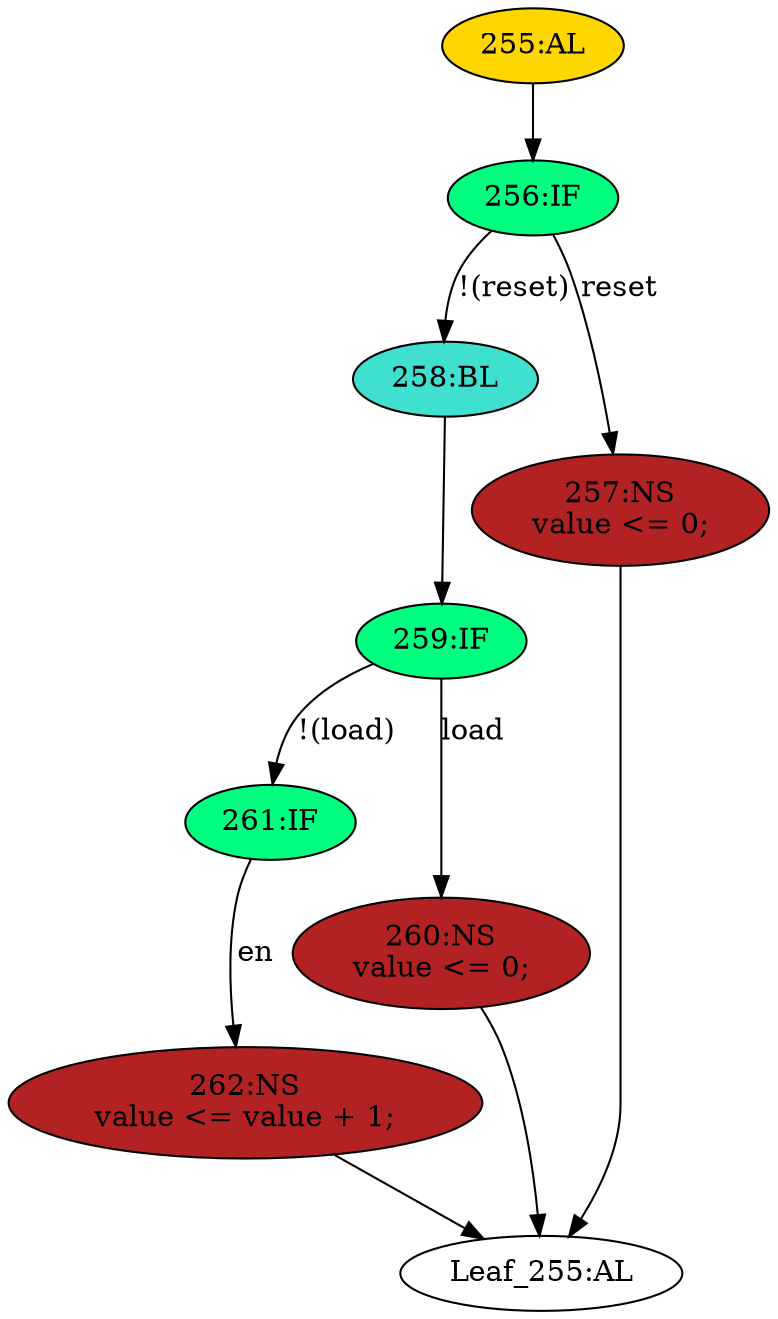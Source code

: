 strict digraph "" {
	node [label="\N"];
	"258:BL"	 [ast="<pyverilog.vparser.ast.Block object at 0x7f0a7c074a90>",
		fillcolor=turquoise,
		label="258:BL",
		statements="[]",
		style=filled,
		typ=Block];
	"259:IF"	 [ast="<pyverilog.vparser.ast.IfStatement object at 0x7f0a7c074b90>",
		fillcolor=springgreen,
		label="259:IF",
		statements="[]",
		style=filled,
		typ=IfStatement];
	"258:BL" -> "259:IF"	 [cond="[]",
		lineno=None];
	"255:AL"	 [ast="<pyverilog.vparser.ast.Always object at 0x7f0a7c094090>",
		clk_sens=False,
		fillcolor=gold,
		label="255:AL",
		sens="['clk', 'reset']",
		statements="[]",
		style=filled,
		typ=Always,
		use_var="['reset', 'load', 'en', 'value']"];
	"256:IF"	 [ast="<pyverilog.vparser.ast.IfStatement object at 0x7f0a7c094210>",
		fillcolor=springgreen,
		label="256:IF",
		statements="[]",
		style=filled,
		typ=IfStatement];
	"255:AL" -> "256:IF"	 [cond="[]",
		lineno=None];
	"261:IF"	 [ast="<pyverilog.vparser.ast.IfStatement object at 0x7f0a7c074c10>",
		fillcolor=springgreen,
		label="261:IF",
		statements="[]",
		style=filled,
		typ=IfStatement];
	"259:IF" -> "261:IF"	 [cond="['load']",
		label="!(load)",
		lineno=259];
	"260:NS"	 [ast="<pyverilog.vparser.ast.NonblockingSubstitution object at 0x7f0a7c074ed0>",
		fillcolor=firebrick,
		label="260:NS
value <= 0;",
		statements="[<pyverilog.vparser.ast.NonblockingSubstitution object at 0x7f0a7c074ed0>]",
		style=filled,
		typ=NonblockingSubstitution];
	"259:IF" -> "260:NS"	 [cond="['load']",
		label=load,
		lineno=259];
	"262:NS"	 [ast="<pyverilog.vparser.ast.NonblockingSubstitution object at 0x7f0a7c074c90>",
		fillcolor=firebrick,
		label="262:NS
value <= value + 1;",
		statements="[<pyverilog.vparser.ast.NonblockingSubstitution object at 0x7f0a7c074c90>]",
		style=filled,
		typ=NonblockingSubstitution];
	"Leaf_255:AL"	 [def_var="['value']",
		label="Leaf_255:AL"];
	"262:NS" -> "Leaf_255:AL"	 [cond="[]",
		lineno=None];
	"256:IF" -> "258:BL"	 [cond="['reset']",
		label="!(reset)",
		lineno=256];
	"257:NS"	 [ast="<pyverilog.vparser.ast.NonblockingSubstitution object at 0x7f0a7c094250>",
		fillcolor=firebrick,
		label="257:NS
value <= 0;",
		statements="[<pyverilog.vparser.ast.NonblockingSubstitution object at 0x7f0a7c094250>]",
		style=filled,
		typ=NonblockingSubstitution];
	"256:IF" -> "257:NS"	 [cond="['reset']",
		label=reset,
		lineno=256];
	"261:IF" -> "262:NS"	 [cond="['en']",
		label=en,
		lineno=261];
	"260:NS" -> "Leaf_255:AL"	 [cond="[]",
		lineno=None];
	"257:NS" -> "Leaf_255:AL"	 [cond="[]",
		lineno=None];
}
